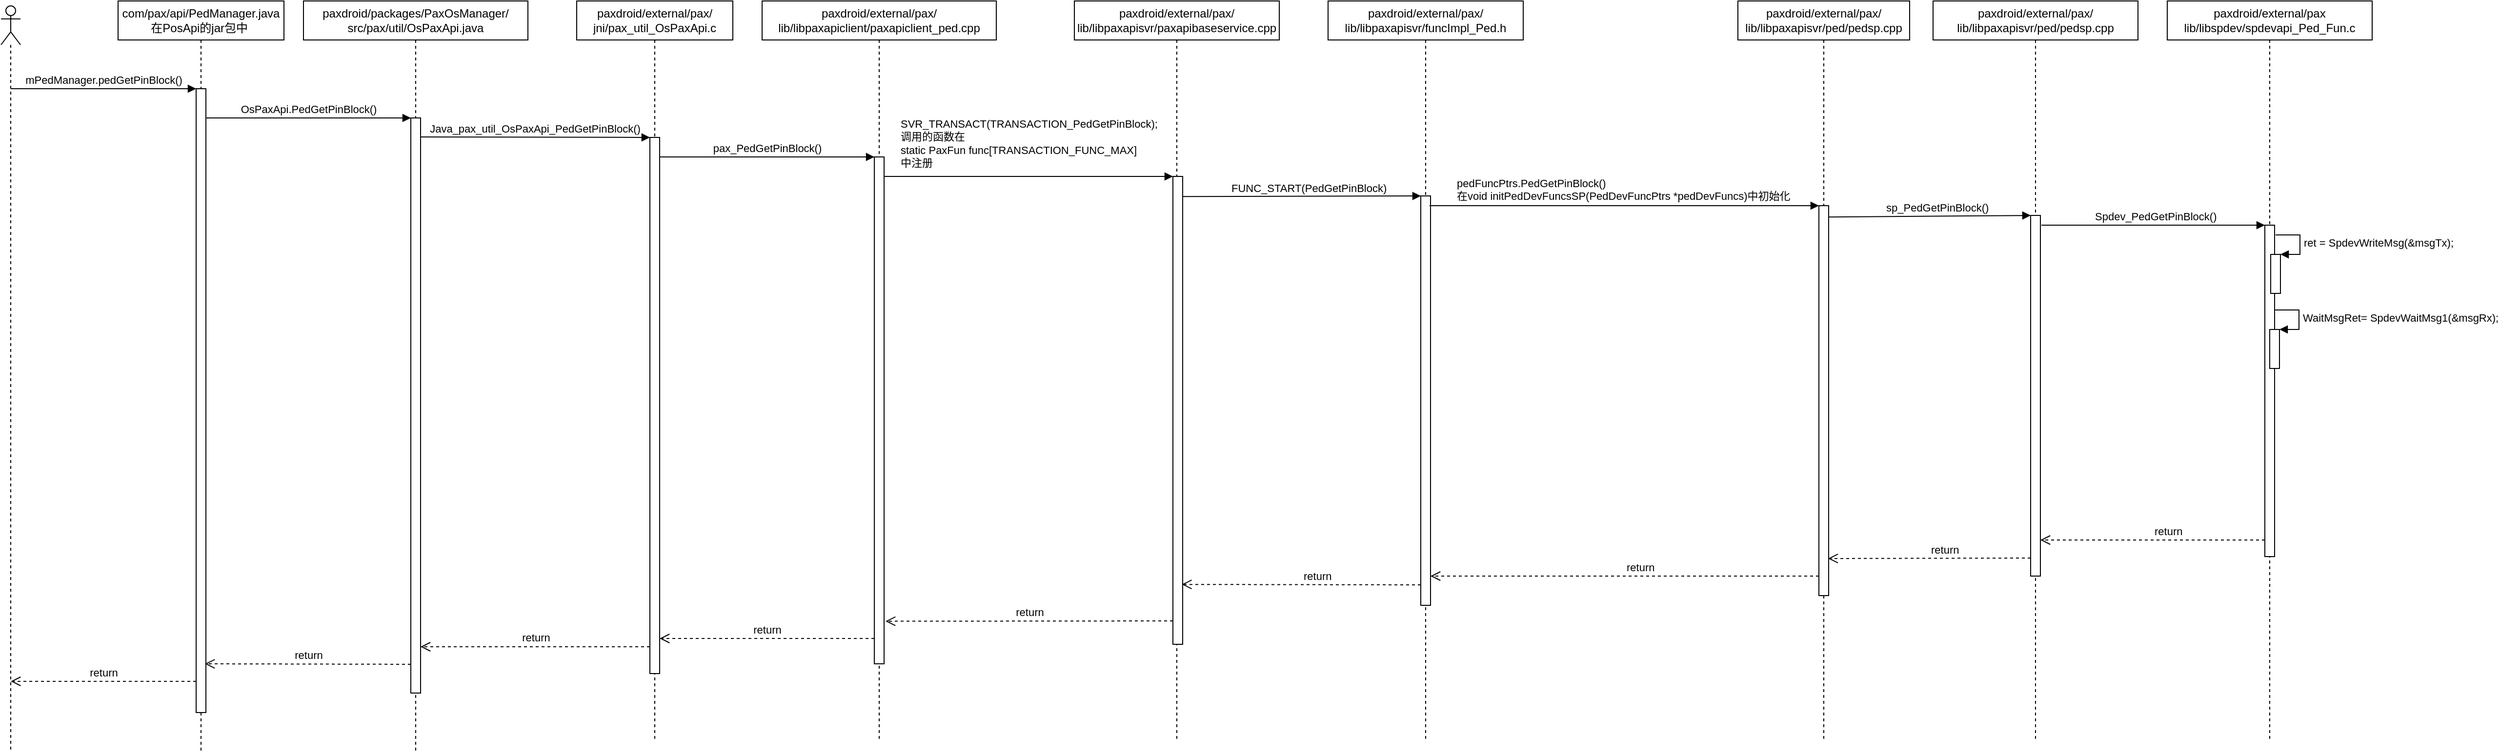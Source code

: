 <mxfile version="13.6.2" type="device"><diagram id="-O2EdpV2gjtFzXtXLA7K" name="callFlow"><mxGraphModel dx="3103" dy="2303" grid="1" gridSize="10" guides="1" tooltips="1" connect="1" arrows="1" fold="1" page="1" pageScale="1" pageWidth="827" pageHeight="1169" math="0" shadow="0"><root><mxCell id="LLhnEDAGASMZJ1MMa2el-0"/><mxCell id="LLhnEDAGASMZJ1MMa2el-1" parent="LLhnEDAGASMZJ1MMa2el-0"/><mxCell id="H4w26_hC2BZmFqmcvS9s-0" value="" style="shape=umlLifeline;participant=umlActor;perimeter=lifelinePerimeter;whiteSpace=wrap;html=1;container=1;collapsible=0;recursiveResize=0;verticalAlign=top;spacingTop=36;outlineConnect=0;" parent="LLhnEDAGASMZJ1MMa2el-1" vertex="1"><mxGeometry x="70" y="375" width="20" height="765" as="geometry"/></mxCell><mxCell id="H4w26_hC2BZmFqmcvS9s-1" value="com/pax/api/PedManager.java&lt;br&gt;在PosApi的jar包中&amp;nbsp;" style="shape=umlLifeline;perimeter=lifelinePerimeter;whiteSpace=wrap;html=1;container=1;collapsible=0;recursiveResize=0;outlineConnect=0;" parent="LLhnEDAGASMZJ1MMa2el-1" vertex="1"><mxGeometry x="190" y="370" width="170" height="770" as="geometry"/></mxCell><mxCell id="H4w26_hC2BZmFqmcvS9s-2" value="" style="html=1;points=[];perimeter=orthogonalPerimeter;" parent="H4w26_hC2BZmFqmcvS9s-1" vertex="1"><mxGeometry x="80" y="90" width="10" height="640" as="geometry"/></mxCell><mxCell id="H4w26_hC2BZmFqmcvS9s-3" value="mPedManager.pedGetPinBlock()" style="html=1;verticalAlign=bottom;endArrow=block;entryX=0;entryY=0;" parent="LLhnEDAGASMZJ1MMa2el-1" source="H4w26_hC2BZmFqmcvS9s-0" target="H4w26_hC2BZmFqmcvS9s-2" edge="1"><mxGeometry relative="1" as="geometry"><mxPoint x="200" y="500" as="sourcePoint"/></mxGeometry></mxCell><mxCell id="H4w26_hC2BZmFqmcvS9s-4" value="return" style="html=1;verticalAlign=bottom;endArrow=open;dashed=1;endSize=8;exitX=0;exitY=0.95;" parent="LLhnEDAGASMZJ1MMa2el-1" source="H4w26_hC2BZmFqmcvS9s-2" target="H4w26_hC2BZmFqmcvS9s-0" edge="1"><mxGeometry relative="1" as="geometry"><mxPoint x="200" y="576" as="targetPoint"/></mxGeometry></mxCell><mxCell id="H4w26_hC2BZmFqmcvS9s-5" value="paxdroid/packages/PaxOsManager/&lt;br&gt;src/pax/util/OsPaxApi.java" style="shape=umlLifeline;perimeter=lifelinePerimeter;whiteSpace=wrap;html=1;container=1;collapsible=0;recursiveResize=0;outlineConnect=0;" parent="LLhnEDAGASMZJ1MMa2el-1" vertex="1"><mxGeometry x="380" y="370" width="230" height="770" as="geometry"/></mxCell><mxCell id="H4w26_hC2BZmFqmcvS9s-6" value="" style="html=1;points=[];perimeter=orthogonalPerimeter;" parent="H4w26_hC2BZmFqmcvS9s-5" vertex="1"><mxGeometry x="110" y="120" width="10" height="590" as="geometry"/></mxCell><mxCell id="H4w26_hC2BZmFqmcvS9s-7" value="OsPaxApi.PedGetPinBlock()" style="html=1;verticalAlign=bottom;endArrow=block;entryX=0;entryY=0;" parent="LLhnEDAGASMZJ1MMa2el-1" source="H4w26_hC2BZmFqmcvS9s-2" target="H4w26_hC2BZmFqmcvS9s-6" edge="1"><mxGeometry relative="1" as="geometry"><mxPoint x="280" y="490" as="sourcePoint"/></mxGeometry></mxCell><mxCell id="H4w26_hC2BZmFqmcvS9s-8" value="return" style="html=1;verticalAlign=bottom;endArrow=open;dashed=1;endSize=8;exitX=0;exitY=0.95;" parent="LLhnEDAGASMZJ1MMa2el-1" source="H4w26_hC2BZmFqmcvS9s-6" edge="1"><mxGeometry relative="1" as="geometry"><mxPoint x="279" y="1050" as="targetPoint"/></mxGeometry></mxCell><mxCell id="H4w26_hC2BZmFqmcvS9s-9" value="paxdroid/external/pax/&lt;br&gt;jni/pax_util_OsPaxApi.c" style="shape=umlLifeline;perimeter=lifelinePerimeter;whiteSpace=wrap;html=1;container=1;collapsible=0;recursiveResize=0;outlineConnect=0;" parent="LLhnEDAGASMZJ1MMa2el-1" vertex="1"><mxGeometry x="660" y="370" width="160" height="760" as="geometry"/></mxCell><mxCell id="H4w26_hC2BZmFqmcvS9s-10" value="" style="html=1;points=[];perimeter=orthogonalPerimeter;" parent="H4w26_hC2BZmFqmcvS9s-9" vertex="1"><mxGeometry x="75" y="140" width="10" height="550" as="geometry"/></mxCell><mxCell id="H4w26_hC2BZmFqmcvS9s-11" value="Java_pax_util_OsPaxApi_PedGetPinBlock()" style="html=1;verticalAlign=bottom;endArrow=block;entryX=0;entryY=0;exitX=0.957;exitY=0.033;exitDx=0;exitDy=0;exitPerimeter=0;" parent="LLhnEDAGASMZJ1MMa2el-1" source="H4w26_hC2BZmFqmcvS9s-6" target="H4w26_hC2BZmFqmcvS9s-10" edge="1"><mxGeometry relative="1" as="geometry"><mxPoint x="675" y="585" as="sourcePoint"/></mxGeometry></mxCell><mxCell id="H4w26_hC2BZmFqmcvS9s-12" value="return" style="html=1;verticalAlign=bottom;endArrow=open;dashed=1;endSize=8;exitX=0;exitY=0.95;" parent="LLhnEDAGASMZJ1MMa2el-1" source="H4w26_hC2BZmFqmcvS9s-10" target="H4w26_hC2BZmFqmcvS9s-6" edge="1"><mxGeometry relative="1" as="geometry"><mxPoint x="500" y="1032" as="targetPoint"/></mxGeometry></mxCell><mxCell id="H4w26_hC2BZmFqmcvS9s-13" value="paxdroid/external/pax/&lt;br&gt;lib/libpaxapiclient/paxapiclient_ped.cpp" style="shape=umlLifeline;perimeter=lifelinePerimeter;whiteSpace=wrap;html=1;container=1;collapsible=0;recursiveResize=0;outlineConnect=0;" parent="LLhnEDAGASMZJ1MMa2el-1" vertex="1"><mxGeometry x="850" y="370" width="240" height="760" as="geometry"/></mxCell><mxCell id="H4w26_hC2BZmFqmcvS9s-14" value="" style="html=1;points=[];perimeter=orthogonalPerimeter;" parent="H4w26_hC2BZmFqmcvS9s-13" vertex="1"><mxGeometry x="115" y="160" width="10" height="520" as="geometry"/></mxCell><mxCell id="H4w26_hC2BZmFqmcvS9s-15" value="pax_PedGetPinBlock()" style="html=1;verticalAlign=bottom;endArrow=block;entryX=0;entryY=0;" parent="LLhnEDAGASMZJ1MMa2el-1" source="H4w26_hC2BZmFqmcvS9s-10" target="H4w26_hC2BZmFqmcvS9s-14" edge="1"><mxGeometry relative="1" as="geometry"><mxPoint x="895" y="585" as="sourcePoint"/></mxGeometry></mxCell><mxCell id="H4w26_hC2BZmFqmcvS9s-16" value="return" style="html=1;verticalAlign=bottom;endArrow=open;dashed=1;endSize=8;exitX=0;exitY=0.95;" parent="LLhnEDAGASMZJ1MMa2el-1" source="H4w26_hC2BZmFqmcvS9s-14" target="H4w26_hC2BZmFqmcvS9s-10" edge="1"><mxGeometry relative="1" as="geometry"><mxPoint x="895" y="661" as="targetPoint"/></mxGeometry></mxCell><mxCell id="H4w26_hC2BZmFqmcvS9s-17" value="paxdroid/external/pax/&lt;br&gt;lib/libpaxapisvr/paxapibaseservice.cpp" style="shape=umlLifeline;perimeter=lifelinePerimeter;whiteSpace=wrap;html=1;container=1;collapsible=0;recursiveResize=0;outlineConnect=0;" parent="LLhnEDAGASMZJ1MMa2el-1" vertex="1"><mxGeometry x="1170" y="370" width="210" height="760" as="geometry"/></mxCell><mxCell id="H4w26_hC2BZmFqmcvS9s-18" value="" style="html=1;points=[];perimeter=orthogonalPerimeter;" parent="H4w26_hC2BZmFqmcvS9s-17" vertex="1"><mxGeometry x="101" y="180" width="10" height="480" as="geometry"/></mxCell><mxCell id="H4w26_hC2BZmFqmcvS9s-19" value="SVR_TRANSACT(TRANSACTION_PedGetPinBlock);&lt;br&gt;调用的函数在&lt;br&gt;static PaxFun func[TRANSACTION_FUNC_MAX]&lt;br&gt;中注册" style="html=1;verticalAlign=bottom;endArrow=block;entryX=0;entryY=0;align=left;" parent="LLhnEDAGASMZJ1MMa2el-1" source="H4w26_hC2BZmFqmcvS9s-14" target="H4w26_hC2BZmFqmcvS9s-18" edge="1"><mxGeometry x="-0.899" y="5" relative="1" as="geometry"><mxPoint x="1161" y="580" as="sourcePoint"/><mxPoint as="offset"/></mxGeometry></mxCell><mxCell id="H4w26_hC2BZmFqmcvS9s-20" value="return" style="html=1;verticalAlign=bottom;endArrow=open;dashed=1;endSize=8;exitX=0;exitY=0.95;entryX=1.152;entryY=0.916;entryDx=0;entryDy=0;entryPerimeter=0;" parent="LLhnEDAGASMZJ1MMa2el-1" source="H4w26_hC2BZmFqmcvS9s-18" target="H4w26_hC2BZmFqmcvS9s-14" edge="1"><mxGeometry relative="1" as="geometry"><mxPoint x="1161" y="656" as="targetPoint"/></mxGeometry></mxCell><mxCell id="H4w26_hC2BZmFqmcvS9s-21" value="paxdroid/external/pax/&lt;br&gt;lib/libpaxapisvr/funcImpl_Ped.h" style="shape=umlLifeline;perimeter=lifelinePerimeter;whiteSpace=wrap;html=1;container=1;collapsible=0;recursiveResize=0;outlineConnect=0;" parent="LLhnEDAGASMZJ1MMa2el-1" vertex="1"><mxGeometry x="1430" y="370" width="200" height="760" as="geometry"/></mxCell><mxCell id="H4w26_hC2BZmFqmcvS9s-25" value="" style="html=1;points=[];perimeter=orthogonalPerimeter;" parent="H4w26_hC2BZmFqmcvS9s-21" vertex="1"><mxGeometry x="95" y="200" width="10" height="420" as="geometry"/></mxCell><mxCell id="H4w26_hC2BZmFqmcvS9s-26" value="FUNC_START(PedGetPinBlock)" style="html=1;verticalAlign=bottom;endArrow=block;entryX=0;entryY=0;align=left;exitX=1.029;exitY=0.043;exitDx=0;exitDy=0;exitPerimeter=0;" parent="LLhnEDAGASMZJ1MMa2el-1" source="H4w26_hC2BZmFqmcvS9s-18" target="H4w26_hC2BZmFqmcvS9s-25" edge="1"><mxGeometry x="-0.608" relative="1" as="geometry"><mxPoint x="1455" y="585" as="sourcePoint"/><mxPoint as="offset"/></mxGeometry></mxCell><mxCell id="H4w26_hC2BZmFqmcvS9s-27" value="return" style="html=1;verticalAlign=bottom;endArrow=open;dashed=1;endSize=8;exitX=0;exitY=0.95;align=left;entryX=0.914;entryY=0.872;entryDx=0;entryDy=0;entryPerimeter=0;" parent="LLhnEDAGASMZJ1MMa2el-1" source="H4w26_hC2BZmFqmcvS9s-25" target="H4w26_hC2BZmFqmcvS9s-18" edge="1"><mxGeometry relative="1" as="geometry"><mxPoint x="1455" y="661" as="targetPoint"/></mxGeometry></mxCell><mxCell id="H4w26_hC2BZmFqmcvS9s-28" value="paxdroid/external/pax/&lt;br&gt;lib/libpaxapisvr/ped/pedsp.cpp" style="shape=umlLifeline;perimeter=lifelinePerimeter;whiteSpace=wrap;html=1;container=1;collapsible=0;recursiveResize=0;outlineConnect=0;" parent="LLhnEDAGASMZJ1MMa2el-1" vertex="1"><mxGeometry x="1850" y="370" width="176" height="760" as="geometry"/></mxCell><mxCell id="H4w26_hC2BZmFqmcvS9s-29" value="" style="html=1;points=[];perimeter=orthogonalPerimeter;" parent="H4w26_hC2BZmFqmcvS9s-28" vertex="1"><mxGeometry x="83" y="210" width="10" height="400" as="geometry"/></mxCell><mxCell id="H4w26_hC2BZmFqmcvS9s-30" value="pedFuncPtrs.PedGetPinBlock()&lt;br&gt;在void initPedDevFuncsSP(PedDevFuncPtrs *pedDevFuncs)中初始化" style="html=1;verticalAlign=bottom;endArrow=block;entryX=0;entryY=0;align=left;" parent="LLhnEDAGASMZJ1MMa2el-1" target="H4w26_hC2BZmFqmcvS9s-29" edge="1"><mxGeometry x="-0.872" y="1" relative="1" as="geometry"><mxPoint x="1534" y="580" as="sourcePoint"/><mxPoint as="offset"/></mxGeometry></mxCell><mxCell id="H4w26_hC2BZmFqmcvS9s-31" value="return" style="html=1;verticalAlign=bottom;endArrow=open;dashed=1;endSize=8;exitX=0;exitY=0.95;align=left;" parent="LLhnEDAGASMZJ1MMa2el-1" source="H4w26_hC2BZmFqmcvS9s-29" target="H4w26_hC2BZmFqmcvS9s-25" edge="1"><mxGeometry relative="1" as="geometry"><mxPoint x="1610" y="681" as="targetPoint"/></mxGeometry></mxCell><mxCell id="H4w26_hC2BZmFqmcvS9s-32" value="paxdroid/external/pax/&lt;br&gt;lib/libpaxapisvr/ped/pedsp.cpp" style="shape=umlLifeline;perimeter=lifelinePerimeter;whiteSpace=wrap;html=1;container=1;collapsible=0;recursiveResize=0;outlineConnect=0;" parent="LLhnEDAGASMZJ1MMa2el-1" vertex="1"><mxGeometry x="2050" y="370" width="210" height="760" as="geometry"/></mxCell><mxCell id="H4w26_hC2BZmFqmcvS9s-33" value="" style="html=1;points=[];perimeter=orthogonalPerimeter;" parent="H4w26_hC2BZmFqmcvS9s-32" vertex="1"><mxGeometry x="100" y="220" width="10" height="370" as="geometry"/></mxCell><mxCell id="H4w26_hC2BZmFqmcvS9s-34" value="sp_PedGetPinBlock()" style="html=1;verticalAlign=bottom;endArrow=block;entryX=0;entryY=0;align=left;exitX=1.041;exitY=0.029;exitDx=0;exitDy=0;exitPerimeter=0;" parent="LLhnEDAGASMZJ1MMa2el-1" source="H4w26_hC2BZmFqmcvS9s-29" target="H4w26_hC2BZmFqmcvS9s-33" edge="1"><mxGeometry x="-0.446" relative="1" as="geometry"><mxPoint x="2150" y="612.5" as="sourcePoint"/><mxPoint as="offset"/></mxGeometry></mxCell><mxCell id="H4w26_hC2BZmFqmcvS9s-35" value="return" style="html=1;verticalAlign=bottom;endArrow=open;dashed=1;endSize=8;exitX=0;exitY=0.95;align=left;entryX=0.943;entryY=0.905;entryDx=0;entryDy=0;entryPerimeter=0;" parent="LLhnEDAGASMZJ1MMa2el-1" source="H4w26_hC2BZmFqmcvS9s-33" target="H4w26_hC2BZmFqmcvS9s-29" edge="1"><mxGeometry relative="1" as="geometry"><mxPoint x="2150" y="688.5" as="targetPoint"/></mxGeometry></mxCell><mxCell id="H4w26_hC2BZmFqmcvS9s-36" value="paxdroid/external/pax&lt;br&gt;lib/libspdev/spdevapi_Ped_Fun.c" style="shape=umlLifeline;perimeter=lifelinePerimeter;whiteSpace=wrap;html=1;container=1;collapsible=0;recursiveResize=0;outlineConnect=0;" parent="LLhnEDAGASMZJ1MMa2el-1" vertex="1"><mxGeometry x="2290" y="370" width="210" height="760" as="geometry"/></mxCell><mxCell id="H4w26_hC2BZmFqmcvS9s-37" value="" style="html=1;points=[];perimeter=orthogonalPerimeter;" parent="H4w26_hC2BZmFqmcvS9s-36" vertex="1"><mxGeometry x="100" y="230" width="10" height="340" as="geometry"/></mxCell><mxCell id="H4w26_hC2BZmFqmcvS9s-40" value="" style="html=1;points=[];perimeter=orthogonalPerimeter;" parent="H4w26_hC2BZmFqmcvS9s-36" vertex="1"><mxGeometry x="106" y="260" width="10" height="40" as="geometry"/></mxCell><mxCell id="H4w26_hC2BZmFqmcvS9s-41" value="ret = SpdevWriteMsg(&amp;amp;msgTx);" style="edgeStyle=orthogonalEdgeStyle;html=1;align=left;spacingLeft=2;endArrow=block;rounded=0;entryX=1;entryY=0;" parent="H4w26_hC2BZmFqmcvS9s-36" target="H4w26_hC2BZmFqmcvS9s-40" edge="1"><mxGeometry relative="1" as="geometry"><mxPoint x="111" y="240" as="sourcePoint"/><Array as="points"><mxPoint x="136" y="240"/></Array></mxGeometry></mxCell><mxCell id="H4w26_hC2BZmFqmcvS9s-42" value="" style="html=1;points=[];perimeter=orthogonalPerimeter;" parent="H4w26_hC2BZmFqmcvS9s-36" vertex="1"><mxGeometry x="105" y="337" width="10" height="40" as="geometry"/></mxCell><mxCell id="H4w26_hC2BZmFqmcvS9s-43" value="WaitMsgRet= SpdevWaitMsg1(&amp;amp;msgRx);" style="edgeStyle=orthogonalEdgeStyle;html=1;align=left;spacingLeft=2;endArrow=block;rounded=0;entryX=1;entryY=0;" parent="H4w26_hC2BZmFqmcvS9s-36" target="H4w26_hC2BZmFqmcvS9s-42" edge="1"><mxGeometry relative="1" as="geometry"><mxPoint x="110" y="317" as="sourcePoint"/><Array as="points"><mxPoint x="135" y="317"/></Array></mxGeometry></mxCell><mxCell id="H4w26_hC2BZmFqmcvS9s-38" value="Spdev_PedGetPinBlock()" style="html=1;verticalAlign=bottom;endArrow=block;entryX=0;entryY=0;align=left;" parent="LLhnEDAGASMZJ1MMa2el-1" target="H4w26_hC2BZmFqmcvS9s-37" edge="1"><mxGeometry x="-0.538" relative="1" as="geometry"><mxPoint x="2161" y="600" as="sourcePoint"/><mxPoint as="offset"/></mxGeometry></mxCell><mxCell id="H4w26_hC2BZmFqmcvS9s-39" value="return" style="html=1;verticalAlign=bottom;endArrow=open;dashed=1;endSize=8;exitX=0;exitY=0.95;align=left;entryX=1;entryY=0.9;entryDx=0;entryDy=0;entryPerimeter=0;" parent="LLhnEDAGASMZJ1MMa2el-1" source="H4w26_hC2BZmFqmcvS9s-37" target="H4w26_hC2BZmFqmcvS9s-33" edge="1"><mxGeometry relative="1" as="geometry"><mxPoint x="2420" y="696" as="targetPoint"/></mxGeometry></mxCell></root></mxGraphModel></diagram></mxfile>